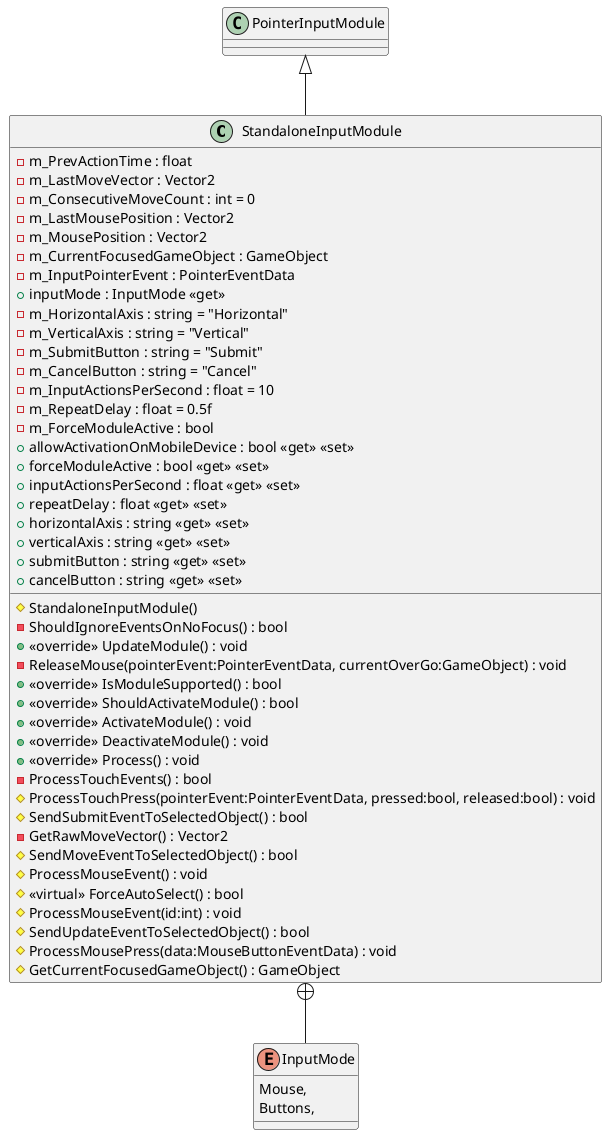@startuml
class StandaloneInputModule {
    - m_PrevActionTime : float
    - m_LastMoveVector : Vector2
    - m_ConsecutiveMoveCount : int = 0
    - m_LastMousePosition : Vector2
    - m_MousePosition : Vector2
    - m_CurrentFocusedGameObject : GameObject
    - m_InputPointerEvent : PointerEventData
    # StandaloneInputModule()
    + inputMode : InputMode <<get>>
    - m_HorizontalAxis : string = "Horizontal"
    - m_VerticalAxis : string = "Vertical"
    - m_SubmitButton : string = "Submit"
    - m_CancelButton : string = "Cancel"
    - m_InputActionsPerSecond : float = 10
    - m_RepeatDelay : float = 0.5f
    - m_ForceModuleActive : bool
    + allowActivationOnMobileDevice : bool <<get>> <<set>>
    + forceModuleActive : bool <<get>> <<set>>
    + inputActionsPerSecond : float <<get>> <<set>>
    + repeatDelay : float <<get>> <<set>>
    + horizontalAxis : string <<get>> <<set>>
    + verticalAxis : string <<get>> <<set>>
    + submitButton : string <<get>> <<set>>
    + cancelButton : string <<get>> <<set>>
    - ShouldIgnoreEventsOnNoFocus() : bool
    + <<override>> UpdateModule() : void
    - ReleaseMouse(pointerEvent:PointerEventData, currentOverGo:GameObject) : void
    + <<override>> IsModuleSupported() : bool
    + <<override>> ShouldActivateModule() : bool
    + <<override>> ActivateModule() : void
    + <<override>> DeactivateModule() : void
    + <<override>> Process() : void
    - ProcessTouchEvents() : bool
    # ProcessTouchPress(pointerEvent:PointerEventData, pressed:bool, released:bool) : void
    # SendSubmitEventToSelectedObject() : bool
    - GetRawMoveVector() : Vector2
    # SendMoveEventToSelectedObject() : bool
    # ProcessMouseEvent() : void
    # <<virtual>> ForceAutoSelect() : bool
    # ProcessMouseEvent(id:int) : void
    # SendUpdateEventToSelectedObject() : bool
    # ProcessMousePress(data:MouseButtonEventData) : void
    # GetCurrentFocusedGameObject() : GameObject
}
enum InputMode {
    Mouse,
    Buttons,
}
PointerInputModule <|-- StandaloneInputModule
StandaloneInputModule +-- InputMode
@enduml

